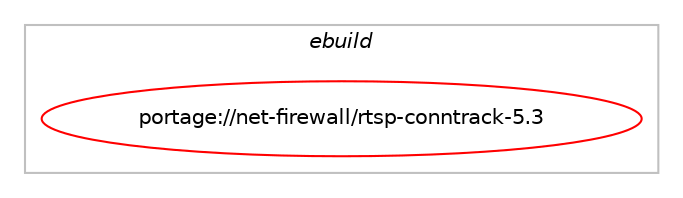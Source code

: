 digraph prolog {

# *************
# Graph options
# *************

newrank=true;
concentrate=true;
compound=true;
graph [rankdir=LR,fontname=Helvetica,fontsize=10,ranksep=1.5];#, ranksep=2.5, nodesep=0.2];
edge  [arrowhead=vee];
node  [fontname=Helvetica,fontsize=10];

# **********
# The ebuild
# **********

subgraph cluster_leftcol {
color=gray;
label=<<i>ebuild</i>>;
id [label="portage://net-firewall/rtsp-conntrack-5.3", color=red, width=4, href="../net-firewall/rtsp-conntrack-5.3.svg"];
}

# ****************
# The dependencies
# ****************

subgraph cluster_midcol {
color=gray;
label=<<i>dependencies</i>>;
subgraph cluster_compile {
fillcolor="#eeeeee";
style=filled;
label=<<i>compile</i>>;
# *** BEGIN UNKNOWN DEPENDENCY TYPE (TODO) ***
# id -> equal(use_conditional_group(positive,kernel_linux,portage://net-firewall/rtsp-conntrack-5.3,[package_dependency(portage://net-firewall/rtsp-conntrack-5.3,install,no,sys-apps,kmod,none,[,,],[],[use(enable(tools),none)]),use_conditional_group(positive,dist-kernel,portage://net-firewall/rtsp-conntrack-5.3,[package_dependency(portage://net-firewall/rtsp-conntrack-5.3,install,no,virtual,dist-kernel,none,[,,],any_same_slot,[])])]))
# *** END UNKNOWN DEPENDENCY TYPE (TODO) ***

# *** BEGIN UNKNOWN DEPENDENCY TYPE (TODO) ***
# id -> equal(use_conditional_group(positive,kernel_linux,portage://net-firewall/rtsp-conntrack-5.3,[package_dependency(portage://net-firewall/rtsp-conntrack-5.3,install,no,virtual,linux-sources,none,[,,],[],[]),package_dependency(portage://net-firewall/rtsp-conntrack-5.3,install,no,virtual,libelf,none,[,,],[],[])]))
# *** END UNKNOWN DEPENDENCY TYPE (TODO) ***

}
subgraph cluster_compileandrun {
fillcolor="#eeeeee";
style=filled;
label=<<i>compile and run</i>>;
}
subgraph cluster_run {
fillcolor="#eeeeee";
style=filled;
label=<<i>run</i>>;
# *** BEGIN UNKNOWN DEPENDENCY TYPE (TODO) ***
# id -> equal(use_conditional_group(positive,kernel_linux,portage://net-firewall/rtsp-conntrack-5.3,[package_dependency(portage://net-firewall/rtsp-conntrack-5.3,run,no,sys-apps,kmod,none,[,,],[],[use(enable(tools),none)]),use_conditional_group(positive,dist-kernel,portage://net-firewall/rtsp-conntrack-5.3,[package_dependency(portage://net-firewall/rtsp-conntrack-5.3,run,no,virtual,dist-kernel,none,[,,],any_same_slot,[])])]))
# *** END UNKNOWN DEPENDENCY TYPE (TODO) ***

}
}

# **************
# The candidates
# **************

subgraph cluster_choices {
rank=same;
color=gray;
label=<<i>candidates</i>>;

}

}
